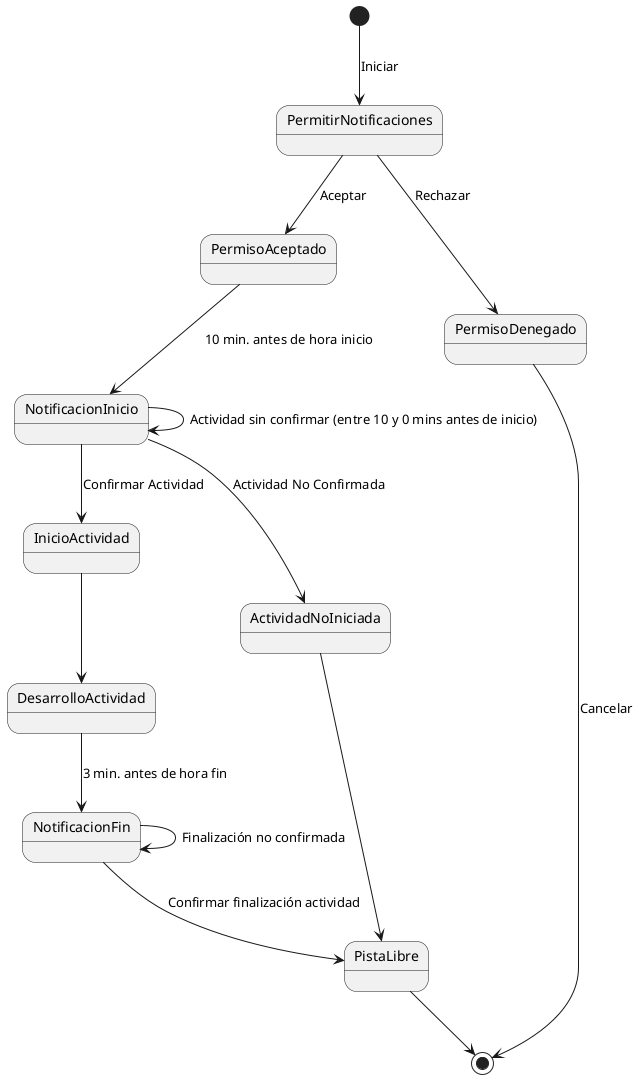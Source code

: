 @startuml Notificar
[*] --> PermitirNotificaciones : Iniciar
PermitirNotificaciones --> PermisoAceptado : Aceptar
PermitirNotificaciones --> PermisoDenegado : Rechazar
PermisoAceptado --> NotificacionInicio : 10 min. antes de hora inicio
NotificacionInicio --> InicioActividad : Confirmar Actividad
NotificacionInicio --> NotificacionInicio : Actividad sin confirmar (entre 10 y 0 mins antes de inicio)
InicioActividad --> DesarrolloActividad
DesarrolloActividad --> NotificacionFin : 3 min. antes de hora fin
NotificacionFin --> NotificacionFin : Finalización no confirmada 
NotificacionFin --> PistaLibre : Confirmar finalización actividad 
NotificacionInicio --> ActividadNoIniciada : Actividad No Confirmada
ActividadNoIniciada --> PistaLibre
PistaLibre --> [*]
PermisoDenegado --> [*] : Cancelar
@enduml